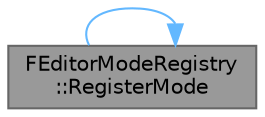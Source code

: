digraph "FEditorModeRegistry::RegisterMode"
{
 // INTERACTIVE_SVG=YES
 // LATEX_PDF_SIZE
  bgcolor="transparent";
  edge [fontname=Helvetica,fontsize=10,labelfontname=Helvetica,labelfontsize=10];
  node [fontname=Helvetica,fontsize=10,shape=box,height=0.2,width=0.4];
  rankdir="LR";
  Node1 [id="Node000001",label="FEditorModeRegistry\l::RegisterMode",height=0.2,width=0.4,color="gray40", fillcolor="grey60", style="filled", fontcolor="black",tooltip="Registers an editor mode."];
  Node1 -> Node1 [id="edge1_Node000001_Node000001",color="steelblue1",style="solid",tooltip=" "];
}
